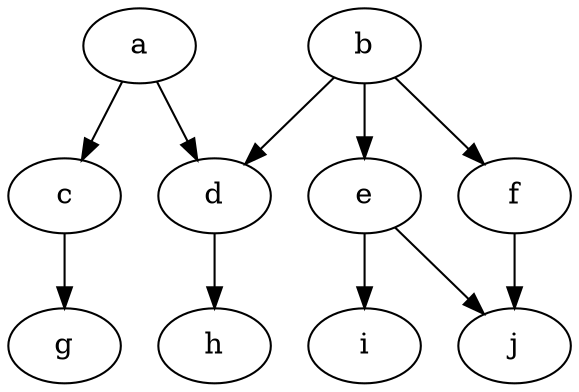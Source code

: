 digraph example {
    a [Weight=2,Start=0,Processor=2];
    b [Weight=3,Start=0,Processor=1];
    c [Weight=5,Start=2,Processor=2];
    d [Weight=6,Start=9,Processor=2];
    e [Weight=3,Start=5,Processor=1];
    f [Weight=2,Start=3,Processor=1];
    g [Weight=2,Start=7,Processor=2];
    h [Weight=1,Start=15,Processor=2];
    i [Weight=3,Start=15,Processor=1];
    j [Weight=7,Start=8,Processor=1];
    a -> c [Weight=2];
    a -> d [Weight=5];
    b -> d [Weight=5];
    b -> e [Weight=2];
    b -> f [Weight=7];
    c -> g [Weight=6];
    d -> h [Weight=4];
    e -> j [Weight=3];
    f -> j [Weight=9];
    e -> i [Weight=2];
}
